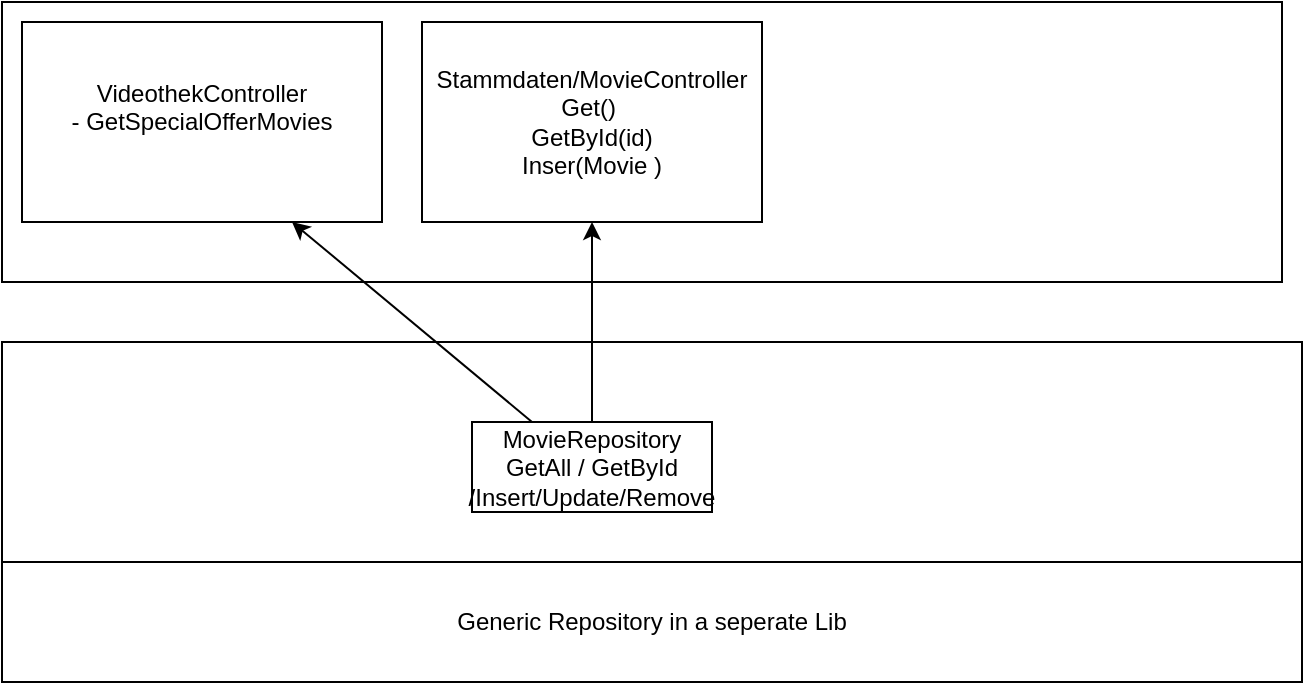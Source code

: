 <mxfile version="14.7.3" type="device"><diagram id="cDP7mLNgYMBJvqMitrIP" name="Page-1"><mxGraphModel dx="782" dy="468" grid="1" gridSize="10" guides="1" tooltips="1" connect="1" arrows="1" fold="1" page="1" pageScale="1" pageWidth="827" pageHeight="1169" math="0" shadow="0"><root><mxCell id="0"/><mxCell id="1" parent="0"/><mxCell id="7cBRaJr1bpQ6yJ-FYqCI-1" value="" style="rounded=0;whiteSpace=wrap;html=1;" vertex="1" parent="1"><mxGeometry x="90" y="100" width="640" height="140" as="geometry"/></mxCell><mxCell id="7cBRaJr1bpQ6yJ-FYqCI-2" value="VideothekController&lt;br&gt;- GetSpecialOfferMovies&lt;br&gt;&lt;br&gt;" style="rounded=0;whiteSpace=wrap;html=1;" vertex="1" parent="1"><mxGeometry x="100" y="110" width="180" height="100" as="geometry"/></mxCell><mxCell id="7cBRaJr1bpQ6yJ-FYqCI-3" value="Stammdaten/MovieController&lt;br&gt;Get()&amp;nbsp;&lt;br&gt;GetById(id)&lt;br&gt;Inser(Movie )" style="rounded=0;whiteSpace=wrap;html=1;" vertex="1" parent="1"><mxGeometry x="300" y="110" width="170" height="100" as="geometry"/></mxCell><mxCell id="7cBRaJr1bpQ6yJ-FYqCI-4" value="" style="rounded=0;whiteSpace=wrap;html=1;" vertex="1" parent="1"><mxGeometry x="90" y="270" width="650" height="110" as="geometry"/></mxCell><mxCell id="7cBRaJr1bpQ6yJ-FYqCI-5" value="MovieRepository&lt;br&gt;GetAll / GetById /Insert/Update/Remove" style="rounded=0;whiteSpace=wrap;html=1;" vertex="1" parent="1"><mxGeometry x="325" y="310" width="120" height="45" as="geometry"/></mxCell><mxCell id="7cBRaJr1bpQ6yJ-FYqCI-6" value="" style="rounded=0;whiteSpace=wrap;html=1;" vertex="1" parent="1"><mxGeometry x="294" y="380" width="120" height="60" as="geometry"/></mxCell><mxCell id="7cBRaJr1bpQ6yJ-FYqCI-7" value="Generic Repository in a seperate Lib" style="rounded=0;whiteSpace=wrap;html=1;" vertex="1" parent="1"><mxGeometry x="90" y="380" width="650" height="60" as="geometry"/></mxCell><mxCell id="7cBRaJr1bpQ6yJ-FYqCI-8" value="" style="endArrow=classic;html=1;exitX=0.5;exitY=0;exitDx=0;exitDy=0;" edge="1" parent="1" source="7cBRaJr1bpQ6yJ-FYqCI-5" target="7cBRaJr1bpQ6yJ-FYqCI-3"><mxGeometry width="50" height="50" relative="1" as="geometry"><mxPoint x="380" y="240" as="sourcePoint"/><mxPoint x="430" y="190" as="targetPoint"/></mxGeometry></mxCell><mxCell id="7cBRaJr1bpQ6yJ-FYqCI-9" value="" style="endArrow=classic;html=1;exitX=0.25;exitY=0;exitDx=0;exitDy=0;entryX=0.75;entryY=1;entryDx=0;entryDy=0;" edge="1" parent="1" source="7cBRaJr1bpQ6yJ-FYqCI-5" target="7cBRaJr1bpQ6yJ-FYqCI-2"><mxGeometry width="50" height="50" relative="1" as="geometry"><mxPoint x="380" y="240" as="sourcePoint"/><mxPoint x="430" y="190" as="targetPoint"/></mxGeometry></mxCell></root></mxGraphModel></diagram></mxfile>